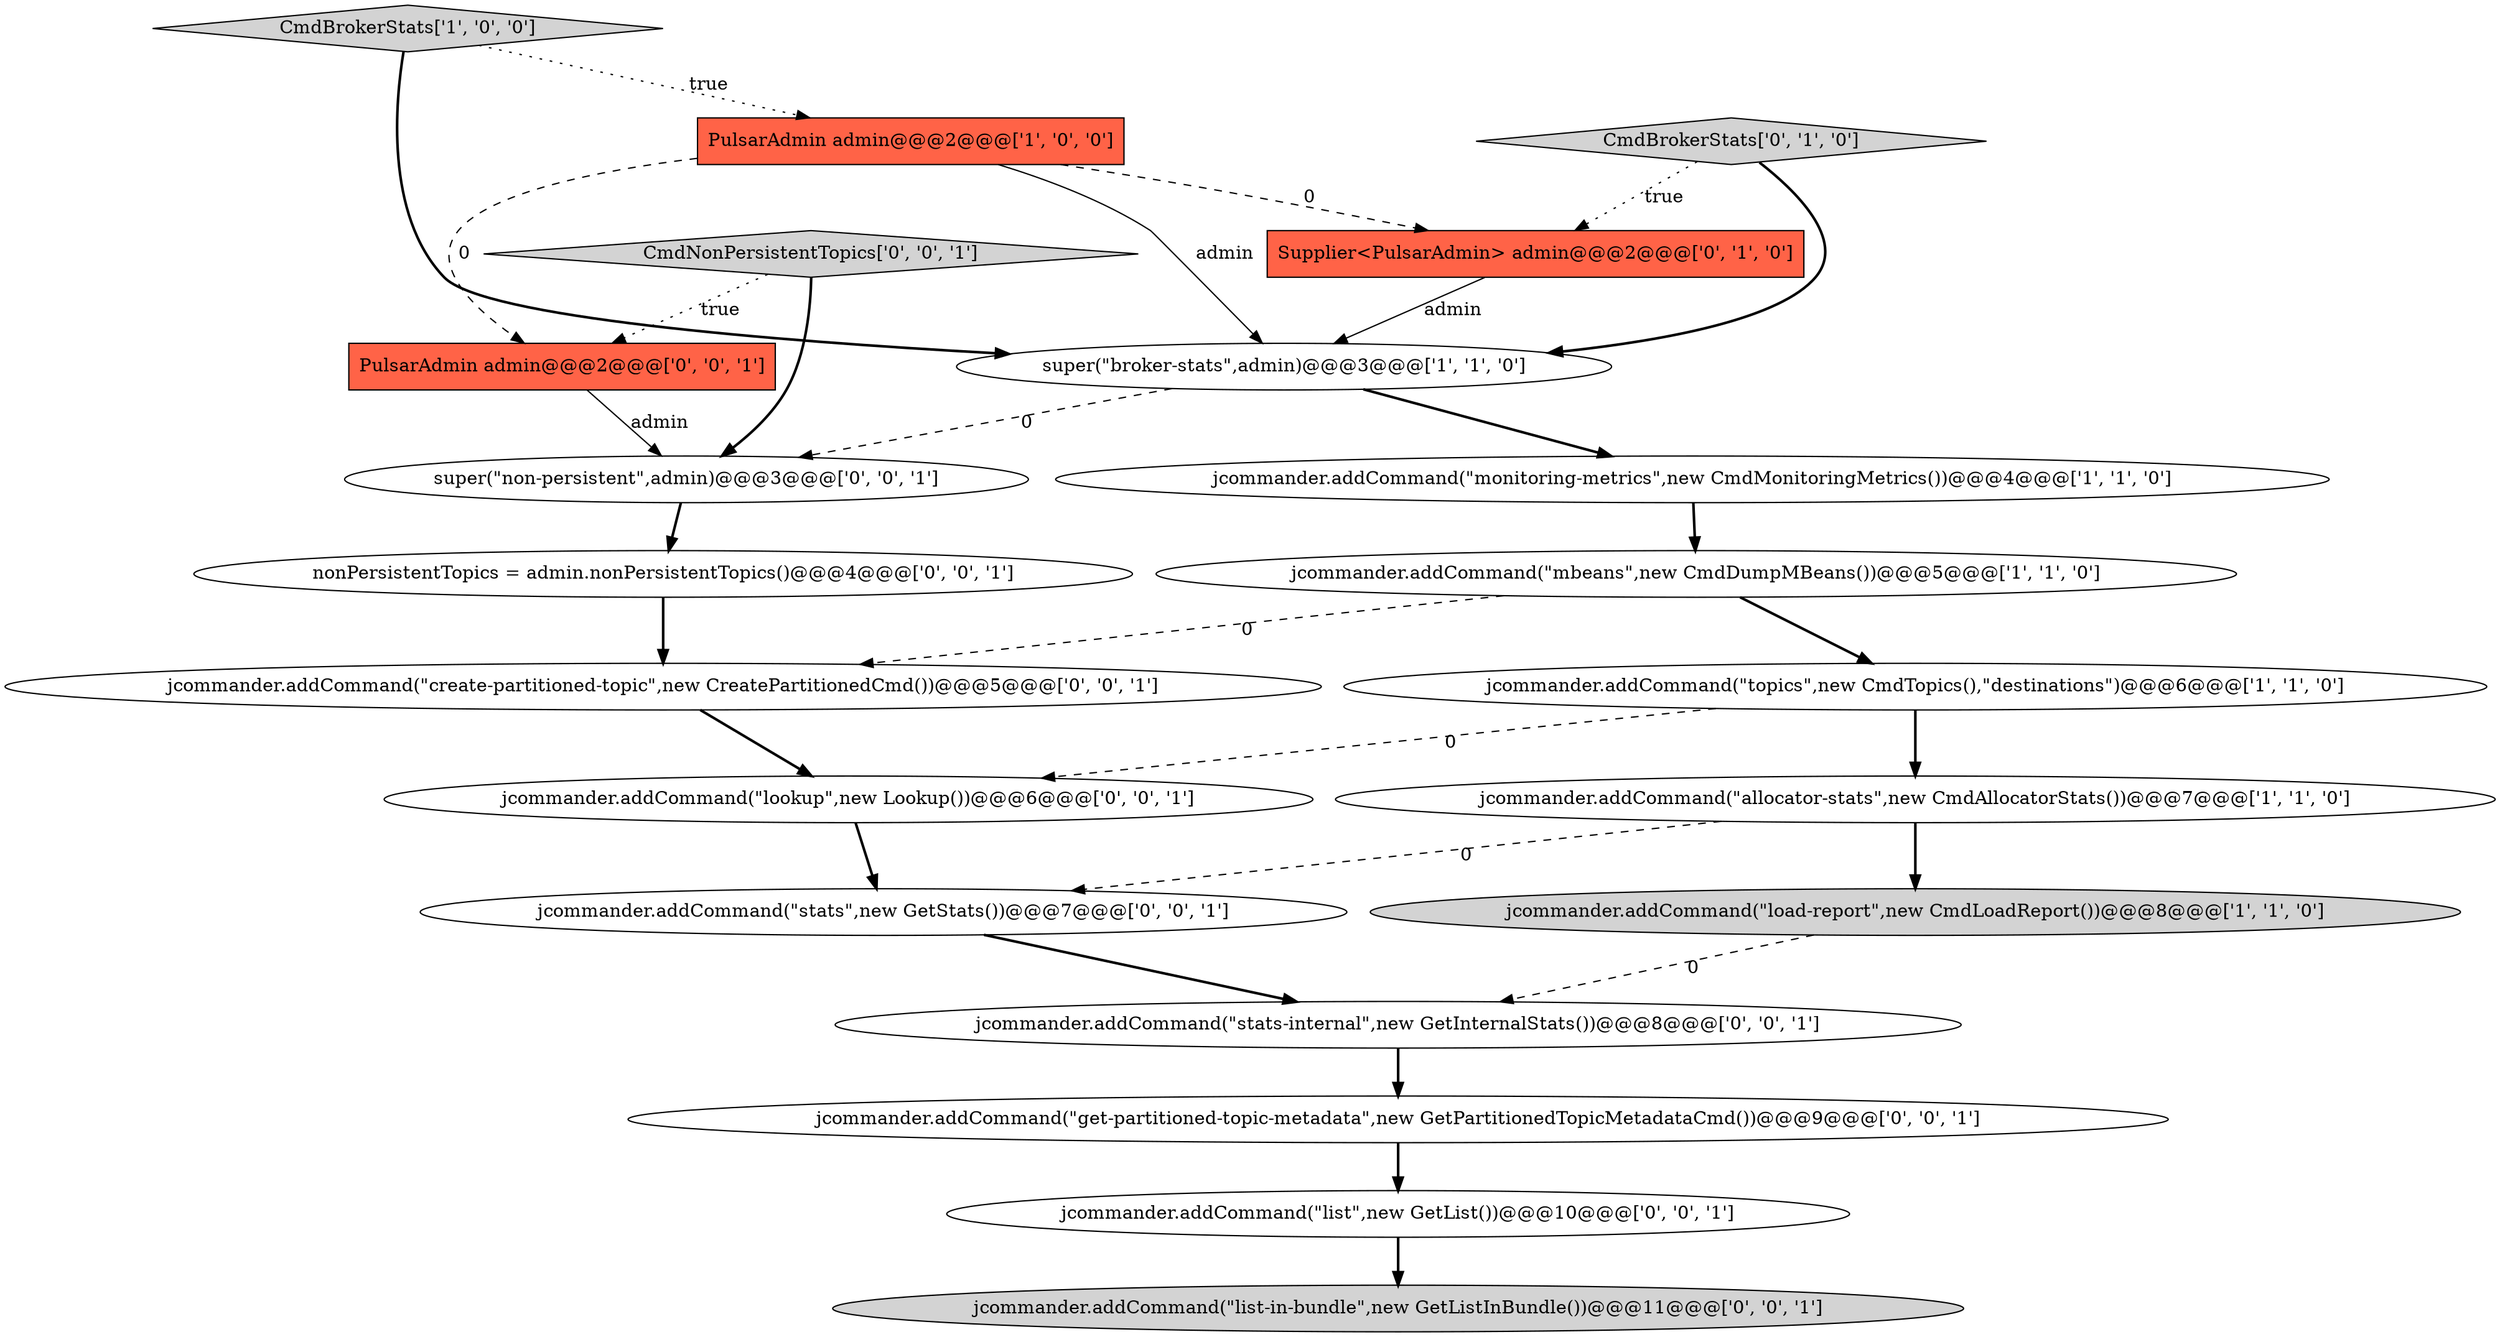 digraph {
4 [style = filled, label = "PulsarAdmin admin@@@2@@@['1', '0', '0']", fillcolor = tomato, shape = box image = "AAA1AAABBB1BBB"];
8 [style = filled, label = "CmdBrokerStats['0', '1', '0']", fillcolor = lightgray, shape = diamond image = "AAA0AAABBB2BBB"];
2 [style = filled, label = "jcommander.addCommand(\"monitoring-metrics\",new CmdMonitoringMetrics())@@@4@@@['1', '1', '0']", fillcolor = white, shape = ellipse image = "AAA0AAABBB1BBB"];
10 [style = filled, label = "super(\"non-persistent\",admin)@@@3@@@['0', '0', '1']", fillcolor = white, shape = ellipse image = "AAA0AAABBB3BBB"];
16 [style = filled, label = "jcommander.addCommand(\"list\",new GetList())@@@10@@@['0', '0', '1']", fillcolor = white, shape = ellipse image = "AAA0AAABBB3BBB"];
19 [style = filled, label = "jcommander.addCommand(\"stats-internal\",new GetInternalStats())@@@8@@@['0', '0', '1']", fillcolor = white, shape = ellipse image = "AAA0AAABBB3BBB"];
20 [style = filled, label = "nonPersistentTopics = admin.nonPersistentTopics()@@@4@@@['0', '0', '1']", fillcolor = white, shape = ellipse image = "AAA0AAABBB3BBB"];
11 [style = filled, label = "jcommander.addCommand(\"create-partitioned-topic\",new CreatePartitionedCmd())@@@5@@@['0', '0', '1']", fillcolor = white, shape = ellipse image = "AAA0AAABBB3BBB"];
14 [style = filled, label = "jcommander.addCommand(\"get-partitioned-topic-metadata\",new GetPartitionedTopicMetadataCmd())@@@9@@@['0', '0', '1']", fillcolor = white, shape = ellipse image = "AAA0AAABBB3BBB"];
5 [style = filled, label = "jcommander.addCommand(\"mbeans\",new CmdDumpMBeans())@@@5@@@['1', '1', '0']", fillcolor = white, shape = ellipse image = "AAA0AAABBB1BBB"];
9 [style = filled, label = "Supplier<PulsarAdmin> admin@@@2@@@['0', '1', '0']", fillcolor = tomato, shape = box image = "AAA1AAABBB2BBB"];
1 [style = filled, label = "jcommander.addCommand(\"load-report\",new CmdLoadReport())@@@8@@@['1', '1', '0']", fillcolor = lightgray, shape = ellipse image = "AAA0AAABBB1BBB"];
0 [style = filled, label = "super(\"broker-stats\",admin)@@@3@@@['1', '1', '0']", fillcolor = white, shape = ellipse image = "AAA0AAABBB1BBB"];
15 [style = filled, label = "jcommander.addCommand(\"lookup\",new Lookup())@@@6@@@['0', '0', '1']", fillcolor = white, shape = ellipse image = "AAA0AAABBB3BBB"];
7 [style = filled, label = "jcommander.addCommand(\"allocator-stats\",new CmdAllocatorStats())@@@7@@@['1', '1', '0']", fillcolor = white, shape = ellipse image = "AAA0AAABBB1BBB"];
12 [style = filled, label = "jcommander.addCommand(\"stats\",new GetStats())@@@7@@@['0', '0', '1']", fillcolor = white, shape = ellipse image = "AAA0AAABBB3BBB"];
13 [style = filled, label = "jcommander.addCommand(\"list-in-bundle\",new GetListInBundle())@@@11@@@['0', '0', '1']", fillcolor = lightgray, shape = ellipse image = "AAA0AAABBB3BBB"];
6 [style = filled, label = "jcommander.addCommand(\"topics\",new CmdTopics(),\"destinations\")@@@6@@@['1', '1', '0']", fillcolor = white, shape = ellipse image = "AAA0AAABBB1BBB"];
18 [style = filled, label = "PulsarAdmin admin@@@2@@@['0', '0', '1']", fillcolor = tomato, shape = box image = "AAA0AAABBB3BBB"];
17 [style = filled, label = "CmdNonPersistentTopics['0', '0', '1']", fillcolor = lightgray, shape = diamond image = "AAA0AAABBB3BBB"];
3 [style = filled, label = "CmdBrokerStats['1', '0', '0']", fillcolor = lightgray, shape = diamond image = "AAA0AAABBB1BBB"];
14->16 [style = bold, label=""];
17->10 [style = bold, label=""];
4->18 [style = dashed, label="0"];
16->13 [style = bold, label=""];
10->20 [style = bold, label=""];
7->1 [style = bold, label=""];
17->18 [style = dotted, label="true"];
0->2 [style = bold, label=""];
1->19 [style = dashed, label="0"];
3->4 [style = dotted, label="true"];
0->10 [style = dashed, label="0"];
11->15 [style = bold, label=""];
3->0 [style = bold, label=""];
18->10 [style = solid, label="admin"];
8->0 [style = bold, label=""];
4->9 [style = dashed, label="0"];
19->14 [style = bold, label=""];
5->6 [style = bold, label=""];
5->11 [style = dashed, label="0"];
6->15 [style = dashed, label="0"];
7->12 [style = dashed, label="0"];
9->0 [style = solid, label="admin"];
15->12 [style = bold, label=""];
8->9 [style = dotted, label="true"];
4->0 [style = solid, label="admin"];
6->7 [style = bold, label=""];
12->19 [style = bold, label=""];
2->5 [style = bold, label=""];
20->11 [style = bold, label=""];
}

